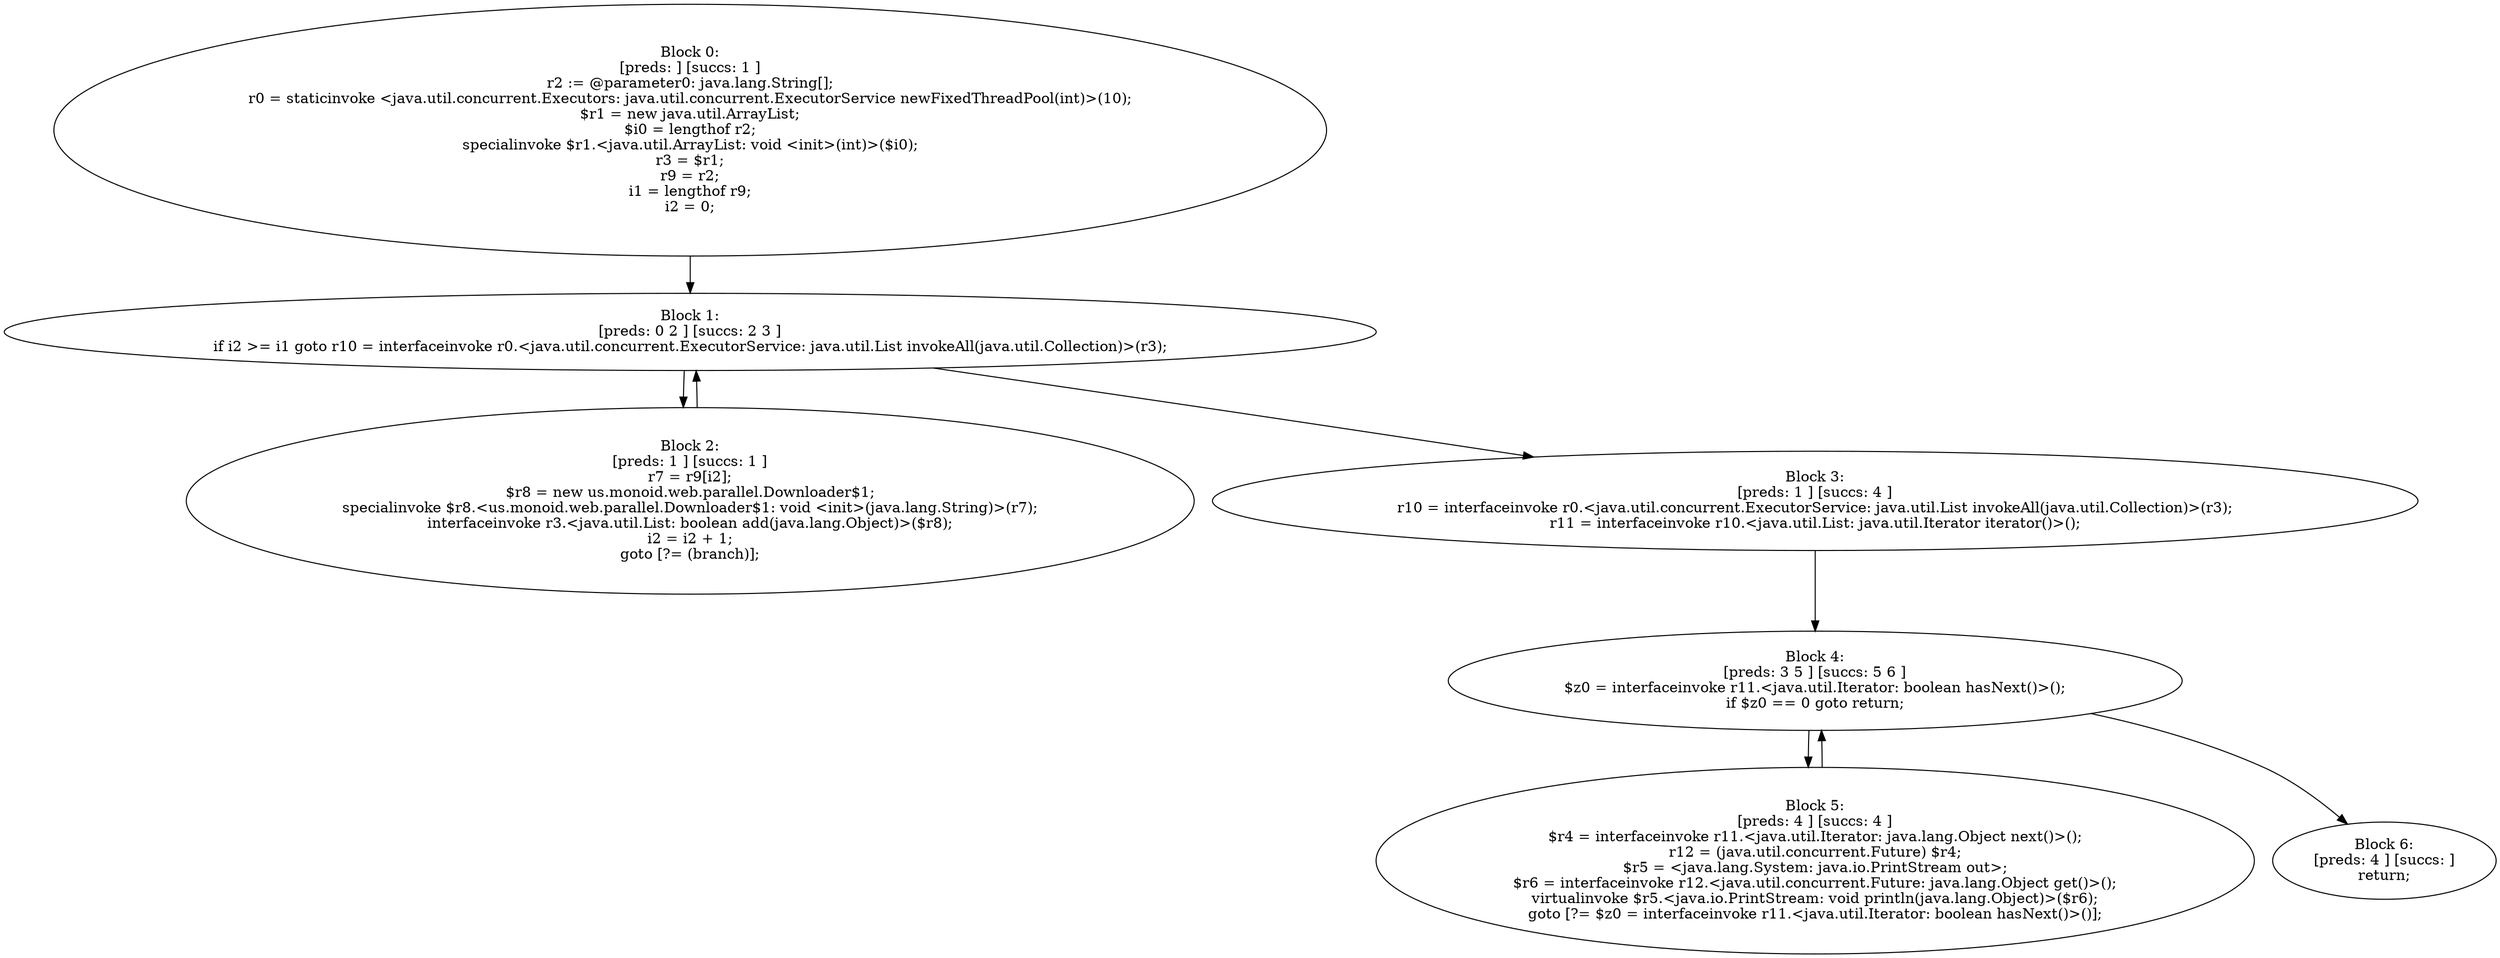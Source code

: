 digraph "unitGraph" {
    "Block 0:
[preds: ] [succs: 1 ]
r2 := @parameter0: java.lang.String[];
r0 = staticinvoke <java.util.concurrent.Executors: java.util.concurrent.ExecutorService newFixedThreadPool(int)>(10);
$r1 = new java.util.ArrayList;
$i0 = lengthof r2;
specialinvoke $r1.<java.util.ArrayList: void <init>(int)>($i0);
r3 = $r1;
r9 = r2;
i1 = lengthof r9;
i2 = 0;
"
    "Block 1:
[preds: 0 2 ] [succs: 2 3 ]
if i2 >= i1 goto r10 = interfaceinvoke r0.<java.util.concurrent.ExecutorService: java.util.List invokeAll(java.util.Collection)>(r3);
"
    "Block 2:
[preds: 1 ] [succs: 1 ]
r7 = r9[i2];
$r8 = new us.monoid.web.parallel.Downloader$1;
specialinvoke $r8.<us.monoid.web.parallel.Downloader$1: void <init>(java.lang.String)>(r7);
interfaceinvoke r3.<java.util.List: boolean add(java.lang.Object)>($r8);
i2 = i2 + 1;
goto [?= (branch)];
"
    "Block 3:
[preds: 1 ] [succs: 4 ]
r10 = interfaceinvoke r0.<java.util.concurrent.ExecutorService: java.util.List invokeAll(java.util.Collection)>(r3);
r11 = interfaceinvoke r10.<java.util.List: java.util.Iterator iterator()>();
"
    "Block 4:
[preds: 3 5 ] [succs: 5 6 ]
$z0 = interfaceinvoke r11.<java.util.Iterator: boolean hasNext()>();
if $z0 == 0 goto return;
"
    "Block 5:
[preds: 4 ] [succs: 4 ]
$r4 = interfaceinvoke r11.<java.util.Iterator: java.lang.Object next()>();
r12 = (java.util.concurrent.Future) $r4;
$r5 = <java.lang.System: java.io.PrintStream out>;
$r6 = interfaceinvoke r12.<java.util.concurrent.Future: java.lang.Object get()>();
virtualinvoke $r5.<java.io.PrintStream: void println(java.lang.Object)>($r6);
goto [?= $z0 = interfaceinvoke r11.<java.util.Iterator: boolean hasNext()>()];
"
    "Block 6:
[preds: 4 ] [succs: ]
return;
"
    "Block 0:
[preds: ] [succs: 1 ]
r2 := @parameter0: java.lang.String[];
r0 = staticinvoke <java.util.concurrent.Executors: java.util.concurrent.ExecutorService newFixedThreadPool(int)>(10);
$r1 = new java.util.ArrayList;
$i0 = lengthof r2;
specialinvoke $r1.<java.util.ArrayList: void <init>(int)>($i0);
r3 = $r1;
r9 = r2;
i1 = lengthof r9;
i2 = 0;
"->"Block 1:
[preds: 0 2 ] [succs: 2 3 ]
if i2 >= i1 goto r10 = interfaceinvoke r0.<java.util.concurrent.ExecutorService: java.util.List invokeAll(java.util.Collection)>(r3);
";
    "Block 1:
[preds: 0 2 ] [succs: 2 3 ]
if i2 >= i1 goto r10 = interfaceinvoke r0.<java.util.concurrent.ExecutorService: java.util.List invokeAll(java.util.Collection)>(r3);
"->"Block 2:
[preds: 1 ] [succs: 1 ]
r7 = r9[i2];
$r8 = new us.monoid.web.parallel.Downloader$1;
specialinvoke $r8.<us.monoid.web.parallel.Downloader$1: void <init>(java.lang.String)>(r7);
interfaceinvoke r3.<java.util.List: boolean add(java.lang.Object)>($r8);
i2 = i2 + 1;
goto [?= (branch)];
";
    "Block 1:
[preds: 0 2 ] [succs: 2 3 ]
if i2 >= i1 goto r10 = interfaceinvoke r0.<java.util.concurrent.ExecutorService: java.util.List invokeAll(java.util.Collection)>(r3);
"->"Block 3:
[preds: 1 ] [succs: 4 ]
r10 = interfaceinvoke r0.<java.util.concurrent.ExecutorService: java.util.List invokeAll(java.util.Collection)>(r3);
r11 = interfaceinvoke r10.<java.util.List: java.util.Iterator iterator()>();
";
    "Block 2:
[preds: 1 ] [succs: 1 ]
r7 = r9[i2];
$r8 = new us.monoid.web.parallel.Downloader$1;
specialinvoke $r8.<us.monoid.web.parallel.Downloader$1: void <init>(java.lang.String)>(r7);
interfaceinvoke r3.<java.util.List: boolean add(java.lang.Object)>($r8);
i2 = i2 + 1;
goto [?= (branch)];
"->"Block 1:
[preds: 0 2 ] [succs: 2 3 ]
if i2 >= i1 goto r10 = interfaceinvoke r0.<java.util.concurrent.ExecutorService: java.util.List invokeAll(java.util.Collection)>(r3);
";
    "Block 3:
[preds: 1 ] [succs: 4 ]
r10 = interfaceinvoke r0.<java.util.concurrent.ExecutorService: java.util.List invokeAll(java.util.Collection)>(r3);
r11 = interfaceinvoke r10.<java.util.List: java.util.Iterator iterator()>();
"->"Block 4:
[preds: 3 5 ] [succs: 5 6 ]
$z0 = interfaceinvoke r11.<java.util.Iterator: boolean hasNext()>();
if $z0 == 0 goto return;
";
    "Block 4:
[preds: 3 5 ] [succs: 5 6 ]
$z0 = interfaceinvoke r11.<java.util.Iterator: boolean hasNext()>();
if $z0 == 0 goto return;
"->"Block 5:
[preds: 4 ] [succs: 4 ]
$r4 = interfaceinvoke r11.<java.util.Iterator: java.lang.Object next()>();
r12 = (java.util.concurrent.Future) $r4;
$r5 = <java.lang.System: java.io.PrintStream out>;
$r6 = interfaceinvoke r12.<java.util.concurrent.Future: java.lang.Object get()>();
virtualinvoke $r5.<java.io.PrintStream: void println(java.lang.Object)>($r6);
goto [?= $z0 = interfaceinvoke r11.<java.util.Iterator: boolean hasNext()>()];
";
    "Block 4:
[preds: 3 5 ] [succs: 5 6 ]
$z0 = interfaceinvoke r11.<java.util.Iterator: boolean hasNext()>();
if $z0 == 0 goto return;
"->"Block 6:
[preds: 4 ] [succs: ]
return;
";
    "Block 5:
[preds: 4 ] [succs: 4 ]
$r4 = interfaceinvoke r11.<java.util.Iterator: java.lang.Object next()>();
r12 = (java.util.concurrent.Future) $r4;
$r5 = <java.lang.System: java.io.PrintStream out>;
$r6 = interfaceinvoke r12.<java.util.concurrent.Future: java.lang.Object get()>();
virtualinvoke $r5.<java.io.PrintStream: void println(java.lang.Object)>($r6);
goto [?= $z0 = interfaceinvoke r11.<java.util.Iterator: boolean hasNext()>()];
"->"Block 4:
[preds: 3 5 ] [succs: 5 6 ]
$z0 = interfaceinvoke r11.<java.util.Iterator: boolean hasNext()>();
if $z0 == 0 goto return;
";
}
